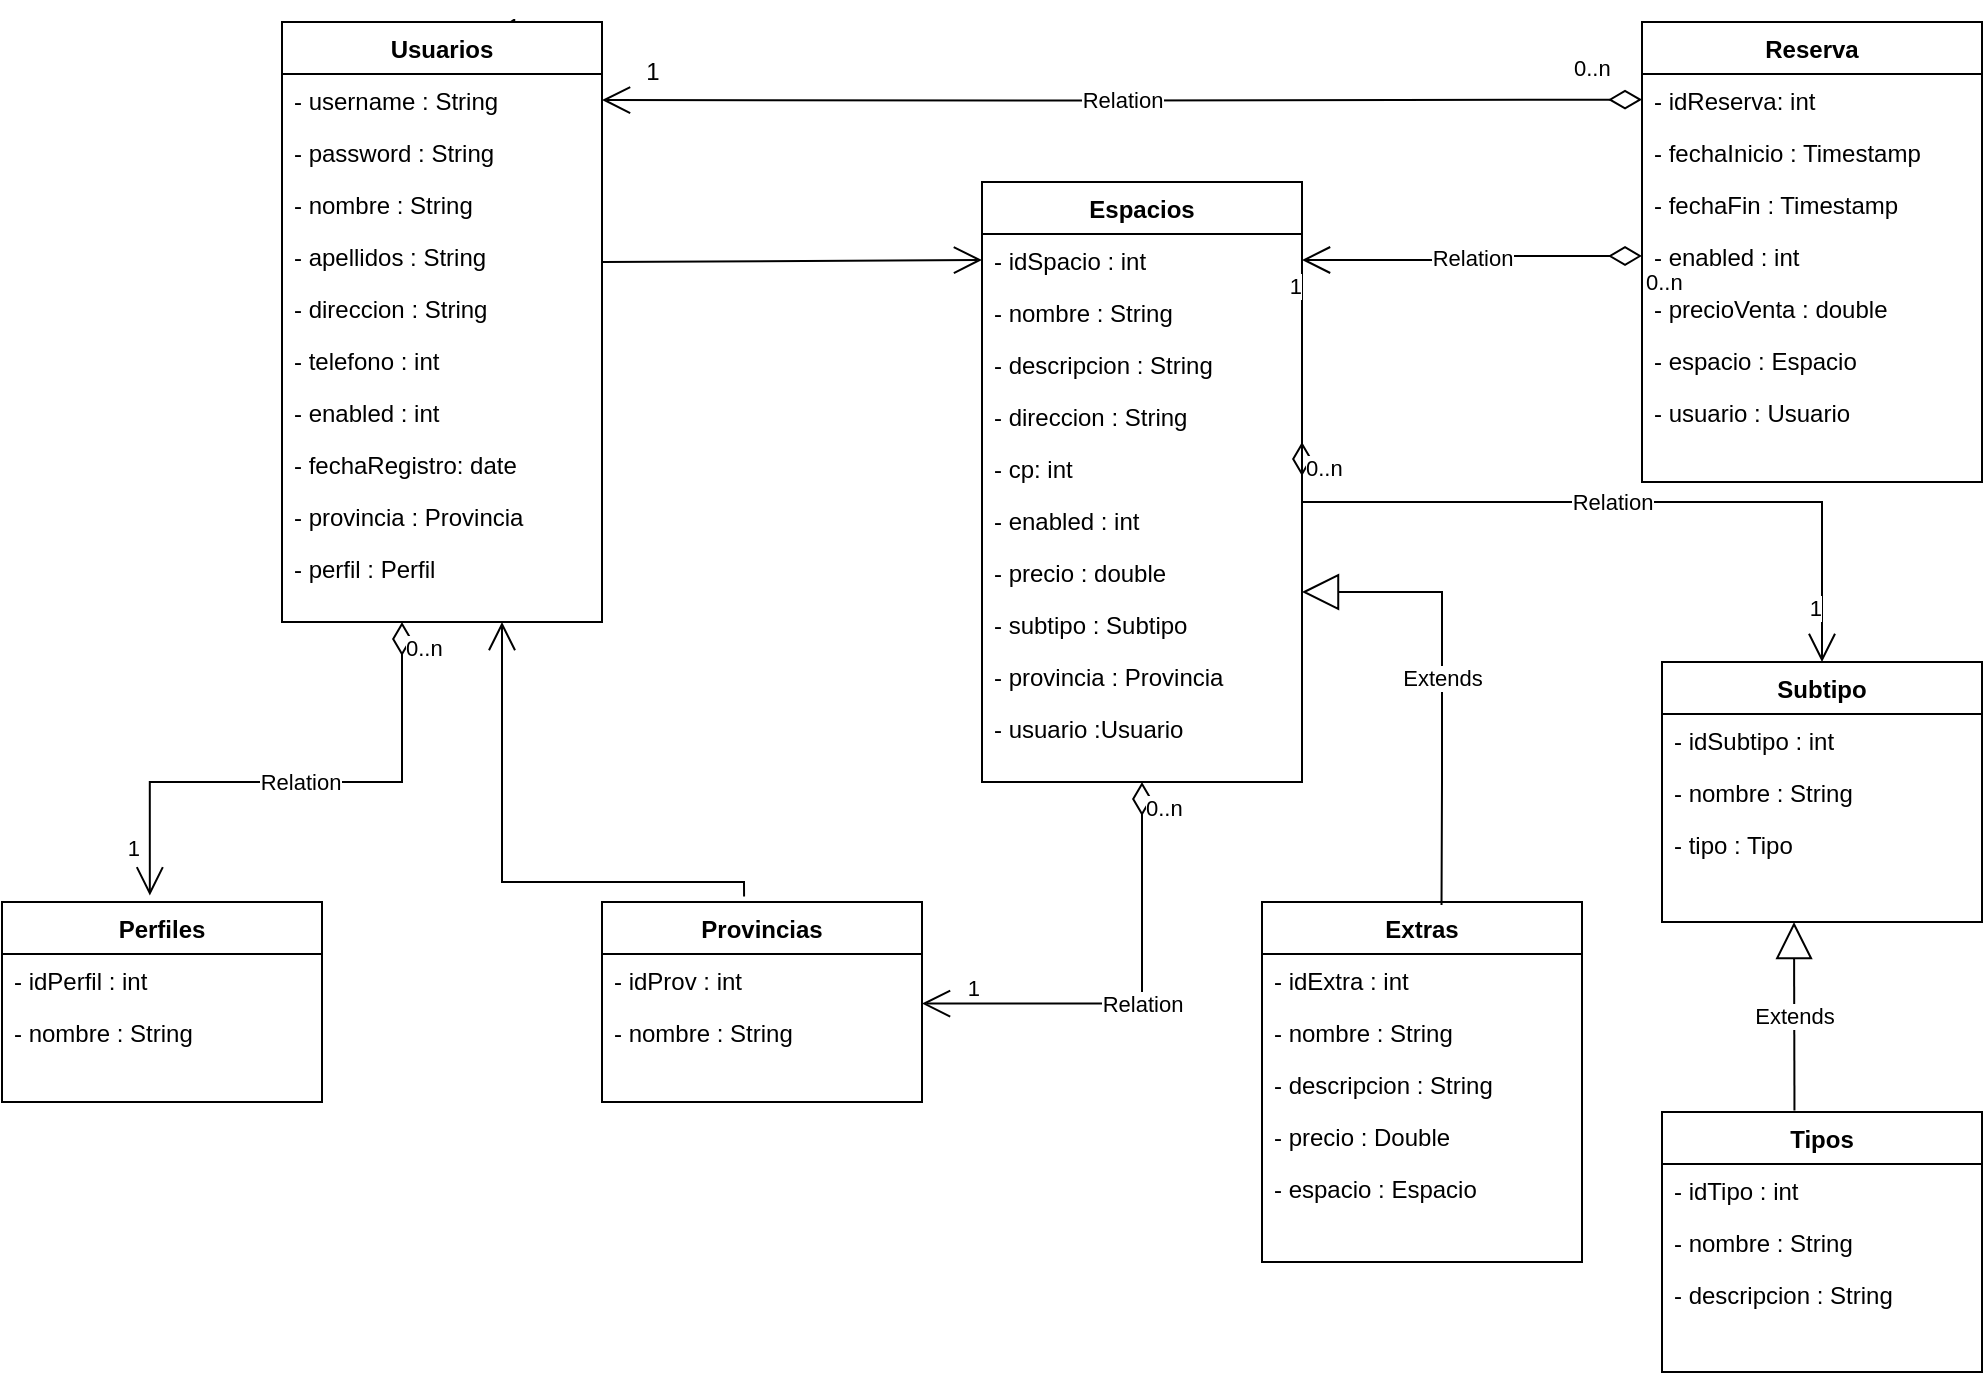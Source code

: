 <mxfile version="24.2.5" type="device">
  <diagram id="C5RBs43oDa-KdzZeNtuy" name="Page-1">
    <mxGraphModel dx="1863" dy="606" grid="1" gridSize="10" guides="1" tooltips="1" connect="1" arrows="1" fold="1" page="1" pageScale="1" pageWidth="827" pageHeight="1169" math="0" shadow="0">
      <root>
        <mxCell id="WIyWlLk6GJQsqaUBKTNV-0" />
        <mxCell id="WIyWlLk6GJQsqaUBKTNV-1" parent="WIyWlLk6GJQsqaUBKTNV-0" />
        <mxCell id="zkfFHV4jXpPFQw0GAbJ--0" value="Reserva" style="swimlane;fontStyle=1;align=center;verticalAlign=top;childLayout=stackLayout;horizontal=1;startSize=26;horizontalStack=0;resizeParent=1;resizeLast=0;collapsible=1;marginBottom=0;rounded=0;shadow=0;strokeWidth=1;" parent="WIyWlLk6GJQsqaUBKTNV-1" vertex="1">
          <mxGeometry x="450" y="40" width="170" height="230" as="geometry">
            <mxRectangle x="230" y="140" width="160" height="26" as="alternateBounds" />
          </mxGeometry>
        </mxCell>
        <mxCell id="zkfFHV4jXpPFQw0GAbJ--1" value="- idReserva: int    " style="text;align=left;verticalAlign=top;spacingLeft=4;spacingRight=4;overflow=hidden;rotatable=0;points=[[0,0.5],[1,0.5]];portConstraint=eastwest;" parent="zkfFHV4jXpPFQw0GAbJ--0" vertex="1">
          <mxGeometry y="26" width="170" height="26" as="geometry" />
        </mxCell>
        <mxCell id="kr_GXP6eb4PtmgEQ_o-N-7" value="Relation" style="endArrow=open;html=1;endSize=12;startArrow=diamondThin;startSize=14;startFill=0;edgeStyle=orthogonalEdgeStyle;rounded=0;exitX=0;exitY=0.5;exitDx=0;exitDy=0;entryX=1;entryY=0.5;entryDx=0;entryDy=0;" edge="1" parent="zkfFHV4jXpPFQw0GAbJ--0" target="zkfFHV4jXpPFQw0GAbJ--18">
          <mxGeometry relative="1" as="geometry">
            <mxPoint y="38.8" as="sourcePoint" />
            <mxPoint x="-460" y="60" as="targetPoint" />
            <Array as="points" />
          </mxGeometry>
        </mxCell>
        <mxCell id="kr_GXP6eb4PtmgEQ_o-N-8" value="0..n" style="edgeLabel;resizable=0;html=1;align=left;verticalAlign=top;" connectable="0" vertex="1" parent="kr_GXP6eb4PtmgEQ_o-N-7">
          <mxGeometry x="-1" relative="1" as="geometry">
            <mxPoint x="-36" y="-29" as="offset" />
          </mxGeometry>
        </mxCell>
        <mxCell id="kr_GXP6eb4PtmgEQ_o-N-9" value="1" style="edgeLabel;resizable=0;html=1;align=right;verticalAlign=top;" connectable="0" vertex="1" parent="kr_GXP6eb4PtmgEQ_o-N-7">
          <mxGeometry x="1" relative="1" as="geometry">
            <mxPoint x="-40" y="-50" as="offset" />
          </mxGeometry>
        </mxCell>
        <mxCell id="zkfFHV4jXpPFQw0GAbJ--2" value="- fechaInicio : Timestamp&#xa;" style="text;align=left;verticalAlign=top;spacingLeft=4;spacingRight=4;overflow=hidden;rotatable=0;points=[[0,0.5],[1,0.5]];portConstraint=eastwest;rounded=0;shadow=0;html=0;" parent="zkfFHV4jXpPFQw0GAbJ--0" vertex="1">
          <mxGeometry y="52" width="170" height="26" as="geometry" />
        </mxCell>
        <mxCell id="zkfFHV4jXpPFQw0GAbJ--3" value="- fechaFin : Timestamp&#xa;" style="text;align=left;verticalAlign=top;spacingLeft=4;spacingRight=4;overflow=hidden;rotatable=0;points=[[0,0.5],[1,0.5]];portConstraint=eastwest;rounded=0;shadow=0;html=0;" parent="zkfFHV4jXpPFQw0GAbJ--0" vertex="1">
          <mxGeometry y="78" width="170" height="26" as="geometry" />
        </mxCell>
        <mxCell id="zkfFHV4jXpPFQw0GAbJ--5" value="- enabled : int" style="text;align=left;verticalAlign=top;spacingLeft=4;spacingRight=4;overflow=hidden;rotatable=0;points=[[0,0.5],[1,0.5]];portConstraint=eastwest;" parent="zkfFHV4jXpPFQw0GAbJ--0" vertex="1">
          <mxGeometry y="104" width="170" height="26" as="geometry" />
        </mxCell>
        <mxCell id="kr_GXP6eb4PtmgEQ_o-N-1" value="- precioVenta : double" style="text;align=left;verticalAlign=top;spacingLeft=4;spacingRight=4;overflow=hidden;rotatable=0;points=[[0,0.5],[1,0.5]];portConstraint=eastwest;" vertex="1" parent="zkfFHV4jXpPFQw0GAbJ--0">
          <mxGeometry y="130" width="170" height="26" as="geometry" />
        </mxCell>
        <mxCell id="kr_GXP6eb4PtmgEQ_o-N-2" value="- espacio : Espacio" style="text;align=left;verticalAlign=top;spacingLeft=4;spacingRight=4;overflow=hidden;rotatable=0;points=[[0,0.5],[1,0.5]];portConstraint=eastwest;" vertex="1" parent="zkfFHV4jXpPFQw0GAbJ--0">
          <mxGeometry y="156" width="170" height="26" as="geometry" />
        </mxCell>
        <mxCell id="kr_GXP6eb4PtmgEQ_o-N-4" value="- usuario : Usuario" style="text;align=left;verticalAlign=top;spacingLeft=4;spacingRight=4;overflow=hidden;rotatable=0;points=[[0,0.5],[1,0.5]];portConstraint=eastwest;" vertex="1" parent="zkfFHV4jXpPFQw0GAbJ--0">
          <mxGeometry y="182" width="170" height="26" as="geometry" />
        </mxCell>
        <mxCell id="zkfFHV4jXpPFQw0GAbJ--17" value="Usuarios" style="swimlane;fontStyle=1;align=center;verticalAlign=top;childLayout=stackLayout;horizontal=1;startSize=26;horizontalStack=0;resizeParent=1;resizeLast=0;collapsible=1;marginBottom=0;rounded=0;shadow=0;strokeWidth=1;" parent="WIyWlLk6GJQsqaUBKTNV-1" vertex="1">
          <mxGeometry x="-230" y="40" width="160" height="300" as="geometry">
            <mxRectangle x="550" y="140" width="160" height="26" as="alternateBounds" />
          </mxGeometry>
        </mxCell>
        <mxCell id="zkfFHV4jXpPFQw0GAbJ--18" value="- username : String" style="text;align=left;verticalAlign=top;spacingLeft=4;spacingRight=4;overflow=hidden;rotatable=0;points=[[0,0.5],[1,0.5]];portConstraint=eastwest;" parent="zkfFHV4jXpPFQw0GAbJ--17" vertex="1">
          <mxGeometry y="26" width="160" height="26" as="geometry" />
        </mxCell>
        <mxCell id="zkfFHV4jXpPFQw0GAbJ--19" value="- password : String" style="text;align=left;verticalAlign=top;spacingLeft=4;spacingRight=4;overflow=hidden;rotatable=0;points=[[0,0.5],[1,0.5]];portConstraint=eastwest;rounded=0;shadow=0;html=0;" parent="zkfFHV4jXpPFQw0GAbJ--17" vertex="1">
          <mxGeometry y="52" width="160" height="26" as="geometry" />
        </mxCell>
        <mxCell id="zkfFHV4jXpPFQw0GAbJ--20" value="- nombre : String" style="text;align=left;verticalAlign=top;spacingLeft=4;spacingRight=4;overflow=hidden;rotatable=0;points=[[0,0.5],[1,0.5]];portConstraint=eastwest;rounded=0;shadow=0;html=0;" parent="zkfFHV4jXpPFQw0GAbJ--17" vertex="1">
          <mxGeometry y="78" width="160" height="26" as="geometry" />
        </mxCell>
        <mxCell id="zkfFHV4jXpPFQw0GAbJ--21" value="- apellidos : String" style="text;align=left;verticalAlign=top;spacingLeft=4;spacingRight=4;overflow=hidden;rotatable=0;points=[[0,0.5],[1,0.5]];portConstraint=eastwest;rounded=0;shadow=0;html=0;" parent="zkfFHV4jXpPFQw0GAbJ--17" vertex="1">
          <mxGeometry y="104" width="160" height="26" as="geometry" />
        </mxCell>
        <mxCell id="zkfFHV4jXpPFQw0GAbJ--22" value="- direccion : String" style="text;align=left;verticalAlign=top;spacingLeft=4;spacingRight=4;overflow=hidden;rotatable=0;points=[[0,0.5],[1,0.5]];portConstraint=eastwest;rounded=0;shadow=0;html=0;" parent="zkfFHV4jXpPFQw0GAbJ--17" vertex="1">
          <mxGeometry y="130" width="160" height="26" as="geometry" />
        </mxCell>
        <mxCell id="kr_GXP6eb4PtmgEQ_o-N-10" value="- telefono : int" style="text;align=left;verticalAlign=top;spacingLeft=4;spacingRight=4;overflow=hidden;rotatable=0;points=[[0,0.5],[1,0.5]];portConstraint=eastwest;rounded=0;shadow=0;html=0;" vertex="1" parent="zkfFHV4jXpPFQw0GAbJ--17">
          <mxGeometry y="156" width="160" height="26" as="geometry" />
        </mxCell>
        <mxCell id="kr_GXP6eb4PtmgEQ_o-N-11" value="- enabled : int" style="text;align=left;verticalAlign=top;spacingLeft=4;spacingRight=4;overflow=hidden;rotatable=0;points=[[0,0.5],[1,0.5]];portConstraint=eastwest;rounded=0;shadow=0;html=0;" vertex="1" parent="zkfFHV4jXpPFQw0GAbJ--17">
          <mxGeometry y="182" width="160" height="26" as="geometry" />
        </mxCell>
        <mxCell id="kr_GXP6eb4PtmgEQ_o-N-12" value="- fechaRegistro: date" style="text;align=left;verticalAlign=top;spacingLeft=4;spacingRight=4;overflow=hidden;rotatable=0;points=[[0,0.5],[1,0.5]];portConstraint=eastwest;rounded=0;shadow=0;html=0;" vertex="1" parent="zkfFHV4jXpPFQw0GAbJ--17">
          <mxGeometry y="208" width="160" height="26" as="geometry" />
        </mxCell>
        <mxCell id="kr_GXP6eb4PtmgEQ_o-N-13" value="- provincia : Provincia" style="text;align=left;verticalAlign=top;spacingLeft=4;spacingRight=4;overflow=hidden;rotatable=0;points=[[0,0.5],[1,0.5]];portConstraint=eastwest;rounded=0;shadow=0;html=0;" vertex="1" parent="zkfFHV4jXpPFQw0GAbJ--17">
          <mxGeometry y="234" width="160" height="26" as="geometry" />
        </mxCell>
        <mxCell id="kr_GXP6eb4PtmgEQ_o-N-14" value="- perfil : Perfil" style="text;align=left;verticalAlign=top;spacingLeft=4;spacingRight=4;overflow=hidden;rotatable=0;points=[[0,0.5],[1,0.5]];portConstraint=eastwest;rounded=0;shadow=0;html=0;" vertex="1" parent="zkfFHV4jXpPFQw0GAbJ--17">
          <mxGeometry y="260" width="160" height="26" as="geometry" />
        </mxCell>
        <mxCell id="kr_GXP6eb4PtmgEQ_o-N-16" value="Espacios" style="swimlane;fontStyle=1;align=center;verticalAlign=top;childLayout=stackLayout;horizontal=1;startSize=26;horizontalStack=0;resizeParent=1;resizeLast=0;collapsible=1;marginBottom=0;rounded=0;shadow=0;strokeWidth=1;" vertex="1" parent="WIyWlLk6GJQsqaUBKTNV-1">
          <mxGeometry x="120" y="120" width="160" height="300" as="geometry">
            <mxRectangle x="550" y="140" width="160" height="26" as="alternateBounds" />
          </mxGeometry>
        </mxCell>
        <mxCell id="kr_GXP6eb4PtmgEQ_o-N-17" value="- idSpacio : int" style="text;align=left;verticalAlign=top;spacingLeft=4;spacingRight=4;overflow=hidden;rotatable=0;points=[[0,0.5],[1,0.5]];portConstraint=eastwest;" vertex="1" parent="kr_GXP6eb4PtmgEQ_o-N-16">
          <mxGeometry y="26" width="160" height="26" as="geometry" />
        </mxCell>
        <mxCell id="kr_GXP6eb4PtmgEQ_o-N-18" value="- nombre : String" style="text;align=left;verticalAlign=top;spacingLeft=4;spacingRight=4;overflow=hidden;rotatable=0;points=[[0,0.5],[1,0.5]];portConstraint=eastwest;rounded=0;shadow=0;html=0;" vertex="1" parent="kr_GXP6eb4PtmgEQ_o-N-16">
          <mxGeometry y="52" width="160" height="26" as="geometry" />
        </mxCell>
        <mxCell id="kr_GXP6eb4PtmgEQ_o-N-19" value="- descripcion : String" style="text;align=left;verticalAlign=top;spacingLeft=4;spacingRight=4;overflow=hidden;rotatable=0;points=[[0,0.5],[1,0.5]];portConstraint=eastwest;rounded=0;shadow=0;html=0;" vertex="1" parent="kr_GXP6eb4PtmgEQ_o-N-16">
          <mxGeometry y="78" width="160" height="26" as="geometry" />
        </mxCell>
        <mxCell id="kr_GXP6eb4PtmgEQ_o-N-20" value="- direccion : String" style="text;align=left;verticalAlign=top;spacingLeft=4;spacingRight=4;overflow=hidden;rotatable=0;points=[[0,0.5],[1,0.5]];portConstraint=eastwest;rounded=0;shadow=0;html=0;" vertex="1" parent="kr_GXP6eb4PtmgEQ_o-N-16">
          <mxGeometry y="104" width="160" height="26" as="geometry" />
        </mxCell>
        <mxCell id="kr_GXP6eb4PtmgEQ_o-N-21" value="- cp: int" style="text;align=left;verticalAlign=top;spacingLeft=4;spacingRight=4;overflow=hidden;rotatable=0;points=[[0,0.5],[1,0.5]];portConstraint=eastwest;rounded=0;shadow=0;html=0;" vertex="1" parent="kr_GXP6eb4PtmgEQ_o-N-16">
          <mxGeometry y="130" width="160" height="26" as="geometry" />
        </mxCell>
        <mxCell id="kr_GXP6eb4PtmgEQ_o-N-22" value="- enabled : int" style="text;align=left;verticalAlign=top;spacingLeft=4;spacingRight=4;overflow=hidden;rotatable=0;points=[[0,0.5],[1,0.5]];portConstraint=eastwest;rounded=0;shadow=0;html=0;" vertex="1" parent="kr_GXP6eb4PtmgEQ_o-N-16">
          <mxGeometry y="156" width="160" height="26" as="geometry" />
        </mxCell>
        <mxCell id="kr_GXP6eb4PtmgEQ_o-N-23" value="- precio : double" style="text;align=left;verticalAlign=top;spacingLeft=4;spacingRight=4;overflow=hidden;rotatable=0;points=[[0,0.5],[1,0.5]];portConstraint=eastwest;rounded=0;shadow=0;html=0;" vertex="1" parent="kr_GXP6eb4PtmgEQ_o-N-16">
          <mxGeometry y="182" width="160" height="26" as="geometry" />
        </mxCell>
        <mxCell id="kr_GXP6eb4PtmgEQ_o-N-24" value="- subtipo : Subtipo" style="text;align=left;verticalAlign=top;spacingLeft=4;spacingRight=4;overflow=hidden;rotatable=0;points=[[0,0.5],[1,0.5]];portConstraint=eastwest;rounded=0;shadow=0;html=0;" vertex="1" parent="kr_GXP6eb4PtmgEQ_o-N-16">
          <mxGeometry y="208" width="160" height="26" as="geometry" />
        </mxCell>
        <mxCell id="kr_GXP6eb4PtmgEQ_o-N-25" value="- provincia : Provincia" style="text;align=left;verticalAlign=top;spacingLeft=4;spacingRight=4;overflow=hidden;rotatable=0;points=[[0,0.5],[1,0.5]];portConstraint=eastwest;rounded=0;shadow=0;html=0;" vertex="1" parent="kr_GXP6eb4PtmgEQ_o-N-16">
          <mxGeometry y="234" width="160" height="26" as="geometry" />
        </mxCell>
        <mxCell id="kr_GXP6eb4PtmgEQ_o-N-26" value="- usuario :Usuario" style="text;align=left;verticalAlign=top;spacingLeft=4;spacingRight=4;overflow=hidden;rotatable=0;points=[[0,0.5],[1,0.5]];portConstraint=eastwest;rounded=0;shadow=0;html=0;" vertex="1" parent="kr_GXP6eb4PtmgEQ_o-N-16">
          <mxGeometry y="260" width="160" height="26" as="geometry" />
        </mxCell>
        <mxCell id="kr_GXP6eb4PtmgEQ_o-N-35" value="Relation" style="endArrow=open;html=1;endSize=12;startArrow=diamondThin;startSize=14;startFill=0;edgeStyle=orthogonalEdgeStyle;rounded=0;exitX=0;exitY=0.5;exitDx=0;exitDy=0;entryX=1;entryY=0.5;entryDx=0;entryDy=0;" edge="1" parent="WIyWlLk6GJQsqaUBKTNV-1" source="zkfFHV4jXpPFQw0GAbJ--5" target="kr_GXP6eb4PtmgEQ_o-N-17">
          <mxGeometry relative="1" as="geometry">
            <mxPoint x="414" y="390" as="sourcePoint" />
            <mxPoint x="300" y="170" as="targetPoint" />
          </mxGeometry>
        </mxCell>
        <mxCell id="kr_GXP6eb4PtmgEQ_o-N-36" value="0..n" style="edgeLabel;resizable=0;html=1;align=left;verticalAlign=top;" connectable="0" vertex="1" parent="kr_GXP6eb4PtmgEQ_o-N-35">
          <mxGeometry x="-1" relative="1" as="geometry" />
        </mxCell>
        <mxCell id="kr_GXP6eb4PtmgEQ_o-N-37" value="1" style="edgeLabel;resizable=0;html=1;align=right;verticalAlign=top;" connectable="0" vertex="1" parent="kr_GXP6eb4PtmgEQ_o-N-35">
          <mxGeometry x="1" relative="1" as="geometry" />
        </mxCell>
        <mxCell id="kr_GXP6eb4PtmgEQ_o-N-47" value="Provincias" style="swimlane;fontStyle=1;align=center;verticalAlign=top;childLayout=stackLayout;horizontal=1;startSize=26;horizontalStack=0;resizeParent=1;resizeLast=0;collapsible=1;marginBottom=0;rounded=0;shadow=0;strokeWidth=1;" vertex="1" parent="WIyWlLk6GJQsqaUBKTNV-1">
          <mxGeometry x="-70" y="480" width="160" height="100" as="geometry">
            <mxRectangle x="550" y="140" width="160" height="26" as="alternateBounds" />
          </mxGeometry>
        </mxCell>
        <mxCell id="kr_GXP6eb4PtmgEQ_o-N-48" value="- idProv : int" style="text;align=left;verticalAlign=top;spacingLeft=4;spacingRight=4;overflow=hidden;rotatable=0;points=[[0,0.5],[1,0.5]];portConstraint=eastwest;" vertex="1" parent="kr_GXP6eb4PtmgEQ_o-N-47">
          <mxGeometry y="26" width="160" height="26" as="geometry" />
        </mxCell>
        <mxCell id="kr_GXP6eb4PtmgEQ_o-N-49" value="- nombre : String" style="text;align=left;verticalAlign=top;spacingLeft=4;spacingRight=4;overflow=hidden;rotatable=0;points=[[0,0.5],[1,0.5]];portConstraint=eastwest;rounded=0;shadow=0;html=0;" vertex="1" parent="kr_GXP6eb4PtmgEQ_o-N-47">
          <mxGeometry y="52" width="160" height="26" as="geometry" />
        </mxCell>
        <mxCell id="kr_GXP6eb4PtmgEQ_o-N-58" value="Perfiles" style="swimlane;fontStyle=1;align=center;verticalAlign=top;childLayout=stackLayout;horizontal=1;startSize=26;horizontalStack=0;resizeParent=1;resizeLast=0;collapsible=1;marginBottom=0;rounded=0;shadow=0;strokeWidth=1;" vertex="1" parent="WIyWlLk6GJQsqaUBKTNV-1">
          <mxGeometry x="-370" y="480" width="160" height="100" as="geometry">
            <mxRectangle x="550" y="140" width="160" height="26" as="alternateBounds" />
          </mxGeometry>
        </mxCell>
        <mxCell id="kr_GXP6eb4PtmgEQ_o-N-59" value="- idPerfil : int" style="text;align=left;verticalAlign=top;spacingLeft=4;spacingRight=4;overflow=hidden;rotatable=0;points=[[0,0.5],[1,0.5]];portConstraint=eastwest;" vertex="1" parent="kr_GXP6eb4PtmgEQ_o-N-58">
          <mxGeometry y="26" width="160" height="26" as="geometry" />
        </mxCell>
        <mxCell id="kr_GXP6eb4PtmgEQ_o-N-60" value="- nombre : String" style="text;align=left;verticalAlign=top;spacingLeft=4;spacingRight=4;overflow=hidden;rotatable=0;points=[[0,0.5],[1,0.5]];portConstraint=eastwest;rounded=0;shadow=0;html=0;" vertex="1" parent="kr_GXP6eb4PtmgEQ_o-N-58">
          <mxGeometry y="52" width="160" height="26" as="geometry" />
        </mxCell>
        <mxCell id="kr_GXP6eb4PtmgEQ_o-N-61" value="Relation" style="endArrow=open;html=1;endSize=12;startArrow=diamondThin;startSize=14;startFill=0;edgeStyle=orthogonalEdgeStyle;rounded=0;exitX=0.5;exitY=1;exitDx=0;exitDy=0;" edge="1" parent="WIyWlLk6GJQsqaUBKTNV-1" source="kr_GXP6eb4PtmgEQ_o-N-16">
          <mxGeometry relative="1" as="geometry">
            <mxPoint x="358" y="529.21" as="sourcePoint" />
            <mxPoint x="90" y="530.79" as="targetPoint" />
            <mxPoint as="offset" />
            <Array as="points">
              <mxPoint x="200" y="531" />
            </Array>
          </mxGeometry>
        </mxCell>
        <mxCell id="kr_GXP6eb4PtmgEQ_o-N-62" value="0..n" style="edgeLabel;resizable=0;html=1;align=left;verticalAlign=top;" connectable="0" vertex="1" parent="kr_GXP6eb4PtmgEQ_o-N-61">
          <mxGeometry x="-1" relative="1" as="geometry" />
        </mxCell>
        <mxCell id="kr_GXP6eb4PtmgEQ_o-N-63" value="1" style="edgeLabel;resizable=0;html=1;align=right;verticalAlign=top;" connectable="0" vertex="1" parent="kr_GXP6eb4PtmgEQ_o-N-61">
          <mxGeometry x="1" relative="1" as="geometry">
            <mxPoint x="30" y="-21" as="offset" />
          </mxGeometry>
        </mxCell>
        <mxCell id="kr_GXP6eb4PtmgEQ_o-N-64" value="Relation" style="endArrow=open;html=1;endSize=12;startArrow=diamondThin;startSize=14;startFill=0;edgeStyle=orthogonalEdgeStyle;rounded=0;entryX=0.462;entryY=-0.033;entryDx=0;entryDy=0;entryPerimeter=0;" edge="1" parent="WIyWlLk6GJQsqaUBKTNV-1" target="kr_GXP6eb4PtmgEQ_o-N-58">
          <mxGeometry relative="1" as="geometry">
            <mxPoint x="-170" y="340" as="sourcePoint" />
            <mxPoint x="-290" y="430" as="targetPoint" />
            <Array as="points">
              <mxPoint x="-170" y="420" />
              <mxPoint x="-296" y="420" />
            </Array>
          </mxGeometry>
        </mxCell>
        <mxCell id="kr_GXP6eb4PtmgEQ_o-N-65" value="0..n" style="edgeLabel;resizable=0;html=1;align=left;verticalAlign=top;" connectable="0" vertex="1" parent="kr_GXP6eb4PtmgEQ_o-N-64">
          <mxGeometry x="-1" relative="1" as="geometry" />
        </mxCell>
        <mxCell id="kr_GXP6eb4PtmgEQ_o-N-66" value="1" style="edgeLabel;resizable=0;html=1;align=right;verticalAlign=top;" connectable="0" vertex="1" parent="kr_GXP6eb4PtmgEQ_o-N-64">
          <mxGeometry x="1" relative="1" as="geometry">
            <mxPoint x="-4" y="-37" as="offset" />
          </mxGeometry>
        </mxCell>
        <mxCell id="kr_GXP6eb4PtmgEQ_o-N-70" value="Subtipo" style="swimlane;fontStyle=1;align=center;verticalAlign=top;childLayout=stackLayout;horizontal=1;startSize=26;horizontalStack=0;resizeParent=1;resizeLast=0;collapsible=1;marginBottom=0;rounded=0;shadow=0;strokeWidth=1;" vertex="1" parent="WIyWlLk6GJQsqaUBKTNV-1">
          <mxGeometry x="460" y="360" width="160" height="130" as="geometry">
            <mxRectangle x="550" y="140" width="160" height="26" as="alternateBounds" />
          </mxGeometry>
        </mxCell>
        <mxCell id="kr_GXP6eb4PtmgEQ_o-N-71" value="- idSubtipo : int" style="text;align=left;verticalAlign=top;spacingLeft=4;spacingRight=4;overflow=hidden;rotatable=0;points=[[0,0.5],[1,0.5]];portConstraint=eastwest;" vertex="1" parent="kr_GXP6eb4PtmgEQ_o-N-70">
          <mxGeometry y="26" width="160" height="26" as="geometry" />
        </mxCell>
        <mxCell id="kr_GXP6eb4PtmgEQ_o-N-72" value="- nombre : String" style="text;align=left;verticalAlign=top;spacingLeft=4;spacingRight=4;overflow=hidden;rotatable=0;points=[[0,0.5],[1,0.5]];portConstraint=eastwest;rounded=0;shadow=0;html=0;" vertex="1" parent="kr_GXP6eb4PtmgEQ_o-N-70">
          <mxGeometry y="52" width="160" height="26" as="geometry" />
        </mxCell>
        <mxCell id="kr_GXP6eb4PtmgEQ_o-N-95" value="- tipo : Tipo" style="text;align=left;verticalAlign=top;spacingLeft=4;spacingRight=4;overflow=hidden;rotatable=0;points=[[0,0.5],[1,0.5]];portConstraint=eastwest;rounded=0;shadow=0;html=0;" vertex="1" parent="kr_GXP6eb4PtmgEQ_o-N-70">
          <mxGeometry y="78" width="160" height="26" as="geometry" />
        </mxCell>
        <mxCell id="kr_GXP6eb4PtmgEQ_o-N-73" value="Extras" style="swimlane;fontStyle=1;align=center;verticalAlign=top;childLayout=stackLayout;horizontal=1;startSize=26;horizontalStack=0;resizeParent=1;resizeLast=0;collapsible=1;marginBottom=0;rounded=0;shadow=0;strokeWidth=1;" vertex="1" parent="WIyWlLk6GJQsqaUBKTNV-1">
          <mxGeometry x="260" y="480" width="160" height="180" as="geometry">
            <mxRectangle x="550" y="140" width="160" height="26" as="alternateBounds" />
          </mxGeometry>
        </mxCell>
        <mxCell id="kr_GXP6eb4PtmgEQ_o-N-74" value="- idExtra : int" style="text;align=left;verticalAlign=top;spacingLeft=4;spacingRight=4;overflow=hidden;rotatable=0;points=[[0,0.5],[1,0.5]];portConstraint=eastwest;" vertex="1" parent="kr_GXP6eb4PtmgEQ_o-N-73">
          <mxGeometry y="26" width="160" height="26" as="geometry" />
        </mxCell>
        <mxCell id="kr_GXP6eb4PtmgEQ_o-N-75" value="- nombre : String" style="text;align=left;verticalAlign=top;spacingLeft=4;spacingRight=4;overflow=hidden;rotatable=0;points=[[0,0.5],[1,0.5]];portConstraint=eastwest;rounded=0;shadow=0;html=0;" vertex="1" parent="kr_GXP6eb4PtmgEQ_o-N-73">
          <mxGeometry y="52" width="160" height="26" as="geometry" />
        </mxCell>
        <mxCell id="kr_GXP6eb4PtmgEQ_o-N-76" value="- descripcion : String" style="text;align=left;verticalAlign=top;spacingLeft=4;spacingRight=4;overflow=hidden;rotatable=0;points=[[0,0.5],[1,0.5]];portConstraint=eastwest;rounded=0;shadow=0;html=0;" vertex="1" parent="kr_GXP6eb4PtmgEQ_o-N-73">
          <mxGeometry y="78" width="160" height="26" as="geometry" />
        </mxCell>
        <mxCell id="kr_GXP6eb4PtmgEQ_o-N-77" value="- precio : Double" style="text;align=left;verticalAlign=top;spacingLeft=4;spacingRight=4;overflow=hidden;rotatable=0;points=[[0,0.5],[1,0.5]];portConstraint=eastwest;rounded=0;shadow=0;html=0;" vertex="1" parent="kr_GXP6eb4PtmgEQ_o-N-73">
          <mxGeometry y="104" width="160" height="26" as="geometry" />
        </mxCell>
        <mxCell id="kr_GXP6eb4PtmgEQ_o-N-83" value="- espacio : Espacio" style="text;align=left;verticalAlign=top;spacingLeft=4;spacingRight=4;overflow=hidden;rotatable=0;points=[[0,0.5],[1,0.5]];portConstraint=eastwest;rounded=0;shadow=0;html=0;" vertex="1" parent="kr_GXP6eb4PtmgEQ_o-N-73">
          <mxGeometry y="130" width="160" height="26" as="geometry" />
        </mxCell>
        <mxCell id="kr_GXP6eb4PtmgEQ_o-N-89" value="" style="endArrow=open;endFill=1;endSize=12;html=1;rounded=0;entryX=0;entryY=0.5;entryDx=0;entryDy=0;" edge="1" parent="WIyWlLk6GJQsqaUBKTNV-1" target="kr_GXP6eb4PtmgEQ_o-N-17">
          <mxGeometry width="160" relative="1" as="geometry">
            <mxPoint x="-70" y="160" as="sourcePoint" />
            <mxPoint x="90" y="160" as="targetPoint" />
          </mxGeometry>
        </mxCell>
        <mxCell id="kr_GXP6eb4PtmgEQ_o-N-90" value="" style="endArrow=open;endFill=1;endSize=12;html=1;rounded=0;exitX=0.444;exitY=-0.027;exitDx=0;exitDy=0;exitPerimeter=0;" edge="1" parent="WIyWlLk6GJQsqaUBKTNV-1" source="kr_GXP6eb4PtmgEQ_o-N-47">
          <mxGeometry width="160" relative="1" as="geometry">
            <mxPoint x="-120" y="450" as="sourcePoint" />
            <mxPoint x="-120" y="340" as="targetPoint" />
            <Array as="points">
              <mxPoint x="1" y="470" />
              <mxPoint x="-120" y="470" />
            </Array>
          </mxGeometry>
        </mxCell>
        <mxCell id="kr_GXP6eb4PtmgEQ_o-N-91" value="Tipos" style="swimlane;fontStyle=1;align=center;verticalAlign=top;childLayout=stackLayout;horizontal=1;startSize=26;horizontalStack=0;resizeParent=1;resizeLast=0;collapsible=1;marginBottom=0;rounded=0;shadow=0;strokeWidth=1;" vertex="1" parent="WIyWlLk6GJQsqaUBKTNV-1">
          <mxGeometry x="460" y="585" width="160" height="130" as="geometry">
            <mxRectangle x="550" y="140" width="160" height="26" as="alternateBounds" />
          </mxGeometry>
        </mxCell>
        <mxCell id="kr_GXP6eb4PtmgEQ_o-N-92" value="- idTipo : int" style="text;align=left;verticalAlign=top;spacingLeft=4;spacingRight=4;overflow=hidden;rotatable=0;points=[[0,0.5],[1,0.5]];portConstraint=eastwest;" vertex="1" parent="kr_GXP6eb4PtmgEQ_o-N-91">
          <mxGeometry y="26" width="160" height="26" as="geometry" />
        </mxCell>
        <mxCell id="kr_GXP6eb4PtmgEQ_o-N-93" value="- nombre : String" style="text;align=left;verticalAlign=top;spacingLeft=4;spacingRight=4;overflow=hidden;rotatable=0;points=[[0,0.5],[1,0.5]];portConstraint=eastwest;rounded=0;shadow=0;html=0;" vertex="1" parent="kr_GXP6eb4PtmgEQ_o-N-91">
          <mxGeometry y="52" width="160" height="26" as="geometry" />
        </mxCell>
        <mxCell id="kr_GXP6eb4PtmgEQ_o-N-94" value="- descripcion : String" style="text;align=left;verticalAlign=top;spacingLeft=4;spacingRight=4;overflow=hidden;rotatable=0;points=[[0,0.5],[1,0.5]];portConstraint=eastwest;rounded=0;shadow=0;html=0;" vertex="1" parent="kr_GXP6eb4PtmgEQ_o-N-91">
          <mxGeometry y="78" width="160" height="26" as="geometry" />
        </mxCell>
        <mxCell id="kr_GXP6eb4PtmgEQ_o-N-96" value="Relation" style="endArrow=open;html=1;endSize=12;startArrow=diamondThin;startSize=14;startFill=0;edgeStyle=orthogonalEdgeStyle;rounded=0;entryX=0.5;entryY=0;entryDx=0;entryDy=0;" edge="1" parent="WIyWlLk6GJQsqaUBKTNV-1" target="kr_GXP6eb4PtmgEQ_o-N-70">
          <mxGeometry relative="1" as="geometry">
            <mxPoint x="280" y="250" as="sourcePoint" />
            <mxPoint x="440" y="250" as="targetPoint" />
            <Array as="points">
              <mxPoint x="280" y="280" />
              <mxPoint x="540" y="280" />
            </Array>
          </mxGeometry>
        </mxCell>
        <mxCell id="kr_GXP6eb4PtmgEQ_o-N-97" value="0..n" style="edgeLabel;resizable=0;html=1;align=left;verticalAlign=top;" connectable="0" vertex="1" parent="kr_GXP6eb4PtmgEQ_o-N-96">
          <mxGeometry x="-1" relative="1" as="geometry" />
        </mxCell>
        <mxCell id="kr_GXP6eb4PtmgEQ_o-N-98" value="1" style="edgeLabel;resizable=0;html=1;align=right;verticalAlign=top;" connectable="0" vertex="1" parent="kr_GXP6eb4PtmgEQ_o-N-96">
          <mxGeometry x="1" relative="1" as="geometry">
            <mxPoint y="-40" as="offset" />
          </mxGeometry>
        </mxCell>
        <mxCell id="kr_GXP6eb4PtmgEQ_o-N-99" value="Extends" style="endArrow=block;endSize=16;endFill=0;html=1;rounded=0;exitX=0.414;exitY=-0.006;exitDx=0;exitDy=0;exitPerimeter=0;" edge="1" parent="WIyWlLk6GJQsqaUBKTNV-1" source="kr_GXP6eb4PtmgEQ_o-N-91">
          <mxGeometry width="160" relative="1" as="geometry">
            <mxPoint x="520" y="550" as="sourcePoint" />
            <mxPoint x="526" y="490" as="targetPoint" />
          </mxGeometry>
        </mxCell>
        <mxCell id="kr_GXP6eb4PtmgEQ_o-N-101" value="1" style="text;html=1;align=center;verticalAlign=middle;resizable=0;points=[];autosize=1;strokeColor=none;fillColor=none;" vertex="1" parent="WIyWlLk6GJQsqaUBKTNV-1">
          <mxGeometry x="-60" y="50" width="30" height="30" as="geometry" />
        </mxCell>
        <mxCell id="kr_GXP6eb4PtmgEQ_o-N-102" value="Extends" style="endArrow=block;endSize=16;endFill=0;html=1;rounded=0;entryX=1;entryY=0.5;entryDx=0;entryDy=0;exitX=0.561;exitY=0.008;exitDx=0;exitDy=0;exitPerimeter=0;" edge="1" parent="WIyWlLk6GJQsqaUBKTNV-1" source="kr_GXP6eb4PtmgEQ_o-N-73">
          <mxGeometry width="160" relative="1" as="geometry">
            <mxPoint x="350" y="460" as="sourcePoint" />
            <mxPoint x="280" y="325" as="targetPoint" />
            <Array as="points">
              <mxPoint x="350" y="420" />
              <mxPoint x="350" y="325" />
            </Array>
          </mxGeometry>
        </mxCell>
      </root>
    </mxGraphModel>
  </diagram>
</mxfile>
